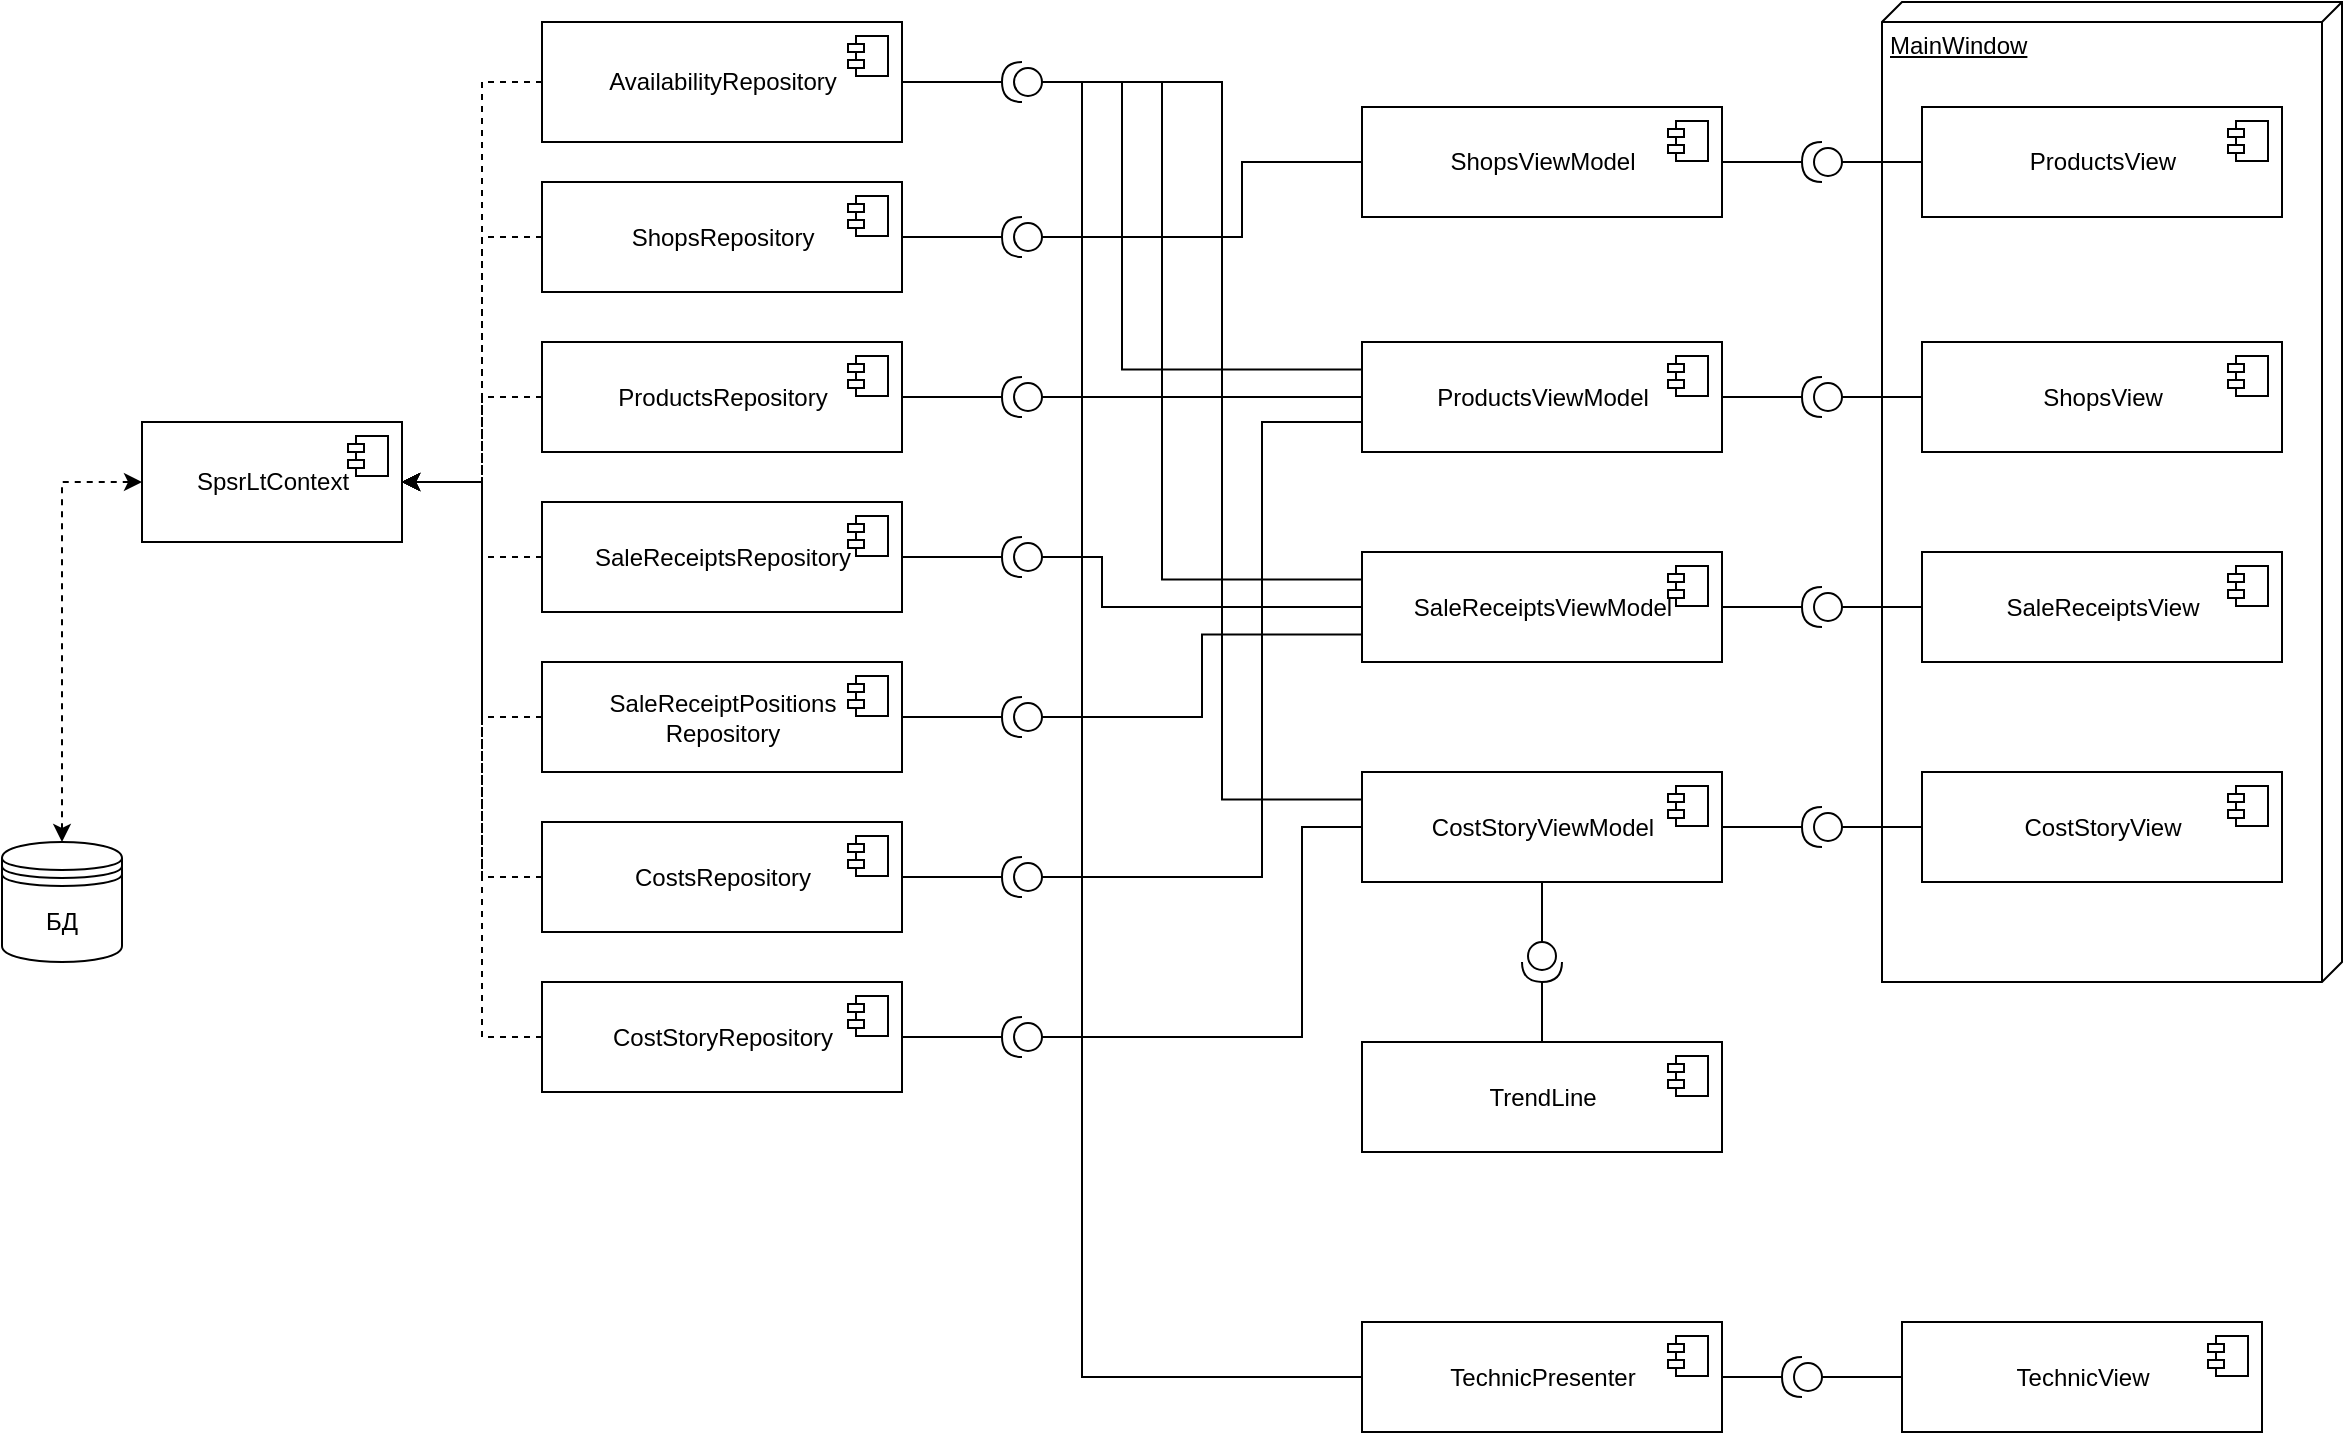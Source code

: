 <mxfile version="18.0.6" type="device"><diagram id="cAFp6scB9ZHnr3vbxid1" name="Страница 1"><mxGraphModel dx="1483" dy="927" grid="1" gridSize="10" guides="1" tooltips="1" connect="1" arrows="1" fold="1" page="1" pageScale="1" pageWidth="827" pageHeight="1169" math="0" shadow="0"><root><mxCell id="0"/><mxCell id="1" parent="0"/><mxCell id="UYl5JBMglmQeXG2_WO-w-1" value="MainWindow" style="verticalAlign=top;align=left;spacingTop=8;spacingLeft=2;spacingRight=12;shape=cube;size=10;direction=south;fontStyle=4;html=1;" vertex="1" parent="1"><mxGeometry x="1000" y="20" width="230" height="490" as="geometry"/></mxCell><mxCell id="v0jWVcCd659Fp_3LrVib-6" style="edgeStyle=orthogonalEdgeStyle;rounded=0;orthogonalLoop=1;jettySize=auto;html=1;exitX=0.5;exitY=0;exitDx=0;exitDy=0;entryX=0;entryY=0.5;entryDx=0;entryDy=0;dashed=1;endArrow=classic;endFill=1;startArrow=classic;startFill=1;" parent="1" source="v0jWVcCd659Fp_3LrVib-5" target="1C4anHPGnGaI00nx966t-7" edge="1"><mxGeometry relative="1" as="geometry"><mxPoint x="160" y="275" as="targetPoint"/></mxGeometry></mxCell><mxCell id="v0jWVcCd659Fp_3LrVib-5" value="БД" style="shape=datastore;whiteSpace=wrap;html=1;" parent="1" vertex="1"><mxGeometry x="60" y="440" width="60" height="60" as="geometry"/></mxCell><mxCell id="1C4anHPGnGaI00nx966t-40" style="edgeStyle=orthogonalEdgeStyle;rounded=0;orthogonalLoop=1;jettySize=auto;html=1;exitX=1;exitY=0.5;exitDx=0;exitDy=0;exitPerimeter=0;entryX=1;entryY=0.5;entryDx=0;entryDy=0;endArrow=none;endFill=0;" parent="1" source="1C4anHPGnGaI00nx966t-4" target="1C4anHPGnGaI00nx966t-9" edge="1"><mxGeometry relative="1" as="geometry"/></mxCell><mxCell id="1C4anHPGnGaI00nx966t-69" style="edgeStyle=orthogonalEdgeStyle;rounded=0;orthogonalLoop=1;jettySize=auto;html=1;exitX=0;exitY=0.5;exitDx=0;exitDy=0;exitPerimeter=0;entryX=0;entryY=0.5;entryDx=0;entryDy=0;endArrow=none;endFill=0;" parent="1" source="1C4anHPGnGaI00nx966t-4" target="1C4anHPGnGaI00nx966t-59" edge="1"><mxGeometry relative="1" as="geometry"><Array as="points"><mxPoint x="600" y="60"/><mxPoint x="600" y="708"/></Array></mxGeometry></mxCell><mxCell id="1C4anHPGnGaI00nx966t-80" style="edgeStyle=orthogonalEdgeStyle;rounded=0;orthogonalLoop=1;jettySize=auto;html=1;exitX=0;exitY=0.5;exitDx=0;exitDy=0;exitPerimeter=0;entryX=0;entryY=0.25;entryDx=0;entryDy=0;endArrow=none;endFill=0;elbow=vertical;" parent="1" source="1C4anHPGnGaI00nx966t-4" target="1C4anHPGnGaI00nx966t-30" edge="1"><mxGeometry relative="1" as="geometry"><Array as="points"><mxPoint x="620" y="60"/><mxPoint x="620" y="204"/></Array></mxGeometry></mxCell><mxCell id="1C4anHPGnGaI00nx966t-82" style="edgeStyle=orthogonalEdgeStyle;rounded=0;orthogonalLoop=1;jettySize=auto;html=1;exitX=0;exitY=0.5;exitDx=0;exitDy=0;exitPerimeter=0;entryX=0;entryY=0.25;entryDx=0;entryDy=0;endArrow=none;endFill=0;elbow=vertical;" parent="1" source="1C4anHPGnGaI00nx966t-4" target="1C4anHPGnGaI00nx966t-36" edge="1"><mxGeometry relative="1" as="geometry"><Array as="points"><mxPoint x="640" y="60"/><mxPoint x="640" y="309"/></Array></mxGeometry></mxCell><mxCell id="1C4anHPGnGaI00nx966t-84" style="edgeStyle=orthogonalEdgeStyle;rounded=0;orthogonalLoop=1;jettySize=auto;html=1;exitX=0;exitY=0.5;exitDx=0;exitDy=0;exitPerimeter=0;entryX=0;entryY=0.25;entryDx=0;entryDy=0;endArrow=none;endFill=0;elbow=vertical;" parent="1" source="1C4anHPGnGaI00nx966t-4" target="1C4anHPGnGaI00nx966t-38" edge="1"><mxGeometry relative="1" as="geometry"><Array as="points"><mxPoint x="670" y="60"/><mxPoint x="670" y="419"/></Array></mxGeometry></mxCell><mxCell id="1C4anHPGnGaI00nx966t-4" value="" style="shape=providedRequiredInterface;html=1;verticalLabelPosition=bottom;sketch=0;flipH=1;" parent="1" vertex="1"><mxGeometry x="560" y="50" width="20" height="20" as="geometry"/></mxCell><mxCell id="1C4anHPGnGaI00nx966t-7" value="SpsrLtContext" style="html=1;dropTarget=0;" parent="1" vertex="1"><mxGeometry x="130" y="230" width="130" height="60" as="geometry"/></mxCell><mxCell id="1C4anHPGnGaI00nx966t-8" value="" style="shape=module;jettyWidth=8;jettyHeight=4;" parent="1C4anHPGnGaI00nx966t-7" vertex="1"><mxGeometry x="1" width="20" height="20" relative="1" as="geometry"><mxPoint x="-27" y="7" as="offset"/></mxGeometry></mxCell><mxCell id="1C4anHPGnGaI00nx966t-23" style="edgeStyle=orthogonalEdgeStyle;rounded=0;orthogonalLoop=1;jettySize=auto;html=1;exitX=0;exitY=0.5;exitDx=0;exitDy=0;entryX=1;entryY=0.5;entryDx=0;entryDy=0;endArrow=classic;endFill=1;dashed=1;" parent="1" source="1C4anHPGnGaI00nx966t-9" target="1C4anHPGnGaI00nx966t-7" edge="1"><mxGeometry relative="1" as="geometry"><Array as="points"><mxPoint x="300" y="60"/><mxPoint x="300" y="260"/></Array></mxGeometry></mxCell><mxCell id="1C4anHPGnGaI00nx966t-9" value="AvailabilityRepository" style="html=1;dropTarget=0;" parent="1" vertex="1"><mxGeometry x="330" y="30" width="180" height="60" as="geometry"/></mxCell><mxCell id="1C4anHPGnGaI00nx966t-10" value="" style="shape=module;jettyWidth=8;jettyHeight=4;" parent="1C4anHPGnGaI00nx966t-9" vertex="1"><mxGeometry x="1" width="20" height="20" relative="1" as="geometry"><mxPoint x="-27" y="7" as="offset"/></mxGeometry></mxCell><mxCell id="1C4anHPGnGaI00nx966t-24" style="edgeStyle=orthogonalEdgeStyle;rounded=0;orthogonalLoop=1;jettySize=auto;html=1;exitX=0;exitY=0.5;exitDx=0;exitDy=0;entryX=1;entryY=0.5;entryDx=0;entryDy=0;dashed=1;endArrow=classic;endFill=1;" parent="1" source="1C4anHPGnGaI00nx966t-11" target="1C4anHPGnGaI00nx966t-7" edge="1"><mxGeometry relative="1" as="geometry"><Array as="points"><mxPoint x="300" y="138"/><mxPoint x="300" y="260"/></Array></mxGeometry></mxCell><mxCell id="1C4anHPGnGaI00nx966t-11" value="ShopsRepository" style="html=1;dropTarget=0;" parent="1" vertex="1"><mxGeometry x="330" y="110" width="180" height="55" as="geometry"/></mxCell><mxCell id="1C4anHPGnGaI00nx966t-12" value="" style="shape=module;jettyWidth=8;jettyHeight=4;" parent="1C4anHPGnGaI00nx966t-11" vertex="1"><mxGeometry x="1" width="20" height="20" relative="1" as="geometry"><mxPoint x="-27" y="7" as="offset"/></mxGeometry></mxCell><mxCell id="1C4anHPGnGaI00nx966t-27" style="edgeStyle=orthogonalEdgeStyle;rounded=0;orthogonalLoop=1;jettySize=auto;html=1;exitX=0;exitY=0.5;exitDx=0;exitDy=0;dashed=1;endArrow=classic;endFill=1;entryX=1;entryY=0.5;entryDx=0;entryDy=0;" parent="1" source="1C4anHPGnGaI00nx966t-13" edge="1" target="1C4anHPGnGaI00nx966t-7"><mxGeometry relative="1" as="geometry"><mxPoint x="280" y="260" as="targetPoint"/><Array as="points"><mxPoint x="300" y="378"/><mxPoint x="300" y="260"/></Array></mxGeometry></mxCell><mxCell id="1C4anHPGnGaI00nx966t-13" value="SaleReceiptPositions&lt;br&gt;Repository" style="html=1;dropTarget=0;" parent="1" vertex="1"><mxGeometry x="330" y="350" width="180" height="55" as="geometry"/></mxCell><mxCell id="1C4anHPGnGaI00nx966t-14" value="" style="shape=module;jettyWidth=8;jettyHeight=4;" parent="1C4anHPGnGaI00nx966t-13" vertex="1"><mxGeometry x="1" width="20" height="20" relative="1" as="geometry"><mxPoint x="-27" y="7" as="offset"/></mxGeometry></mxCell><mxCell id="1C4anHPGnGaI00nx966t-25" style="edgeStyle=orthogonalEdgeStyle;rounded=0;orthogonalLoop=1;jettySize=auto;html=1;exitX=0;exitY=0.5;exitDx=0;exitDy=0;dashed=1;endArrow=classic;endFill=1;entryX=1;entryY=0.5;entryDx=0;entryDy=0;" parent="1" source="1C4anHPGnGaI00nx966t-15" edge="1" target="1C4anHPGnGaI00nx966t-7"><mxGeometry relative="1" as="geometry"><mxPoint x="280" y="260" as="targetPoint"/><Array as="points"><mxPoint x="300" y="218"/><mxPoint x="300" y="260"/></Array></mxGeometry></mxCell><mxCell id="1C4anHPGnGaI00nx966t-15" value="ProductsRepository" style="html=1;dropTarget=0;" parent="1" vertex="1"><mxGeometry x="330" y="190" width="180" height="55" as="geometry"/></mxCell><mxCell id="1C4anHPGnGaI00nx966t-16" value="" style="shape=module;jettyWidth=8;jettyHeight=4;" parent="1C4anHPGnGaI00nx966t-15" vertex="1"><mxGeometry x="1" width="20" height="20" relative="1" as="geometry"><mxPoint x="-27" y="7" as="offset"/></mxGeometry></mxCell><mxCell id="1C4anHPGnGaI00nx966t-28" style="edgeStyle=orthogonalEdgeStyle;rounded=0;orthogonalLoop=1;jettySize=auto;html=1;exitX=0;exitY=0.5;exitDx=0;exitDy=0;entryX=1;entryY=0.5;entryDx=0;entryDy=0;dashed=1;endArrow=classic;endFill=1;" parent="1" source="1C4anHPGnGaI00nx966t-17" target="1C4anHPGnGaI00nx966t-7" edge="1"><mxGeometry relative="1" as="geometry"><Array as="points"><mxPoint x="300" y="458"/><mxPoint x="300" y="260"/></Array></mxGeometry></mxCell><mxCell id="1C4anHPGnGaI00nx966t-17" value="CostsRepository" style="html=1;dropTarget=0;" parent="1" vertex="1"><mxGeometry x="330" y="430" width="180" height="55" as="geometry"/></mxCell><mxCell id="1C4anHPGnGaI00nx966t-18" value="" style="shape=module;jettyWidth=8;jettyHeight=4;" parent="1C4anHPGnGaI00nx966t-17" vertex="1"><mxGeometry x="1" width="20" height="20" relative="1" as="geometry"><mxPoint x="-27" y="7" as="offset"/></mxGeometry></mxCell><mxCell id="1C4anHPGnGaI00nx966t-29" style="edgeStyle=orthogonalEdgeStyle;rounded=0;orthogonalLoop=1;jettySize=auto;html=1;exitX=0;exitY=0.5;exitDx=0;exitDy=0;entryX=1;entryY=0.5;entryDx=0;entryDy=0;dashed=1;endArrow=classic;endFill=1;" parent="1" source="1C4anHPGnGaI00nx966t-19" target="1C4anHPGnGaI00nx966t-7" edge="1"><mxGeometry relative="1" as="geometry"><Array as="points"><mxPoint x="300" y="538"/><mxPoint x="300" y="260"/></Array></mxGeometry></mxCell><mxCell id="1C4anHPGnGaI00nx966t-19" value="CostStoryRepository" style="html=1;dropTarget=0;" parent="1" vertex="1"><mxGeometry x="330" y="510" width="180" height="55" as="geometry"/></mxCell><mxCell id="1C4anHPGnGaI00nx966t-20" value="" style="shape=module;jettyWidth=8;jettyHeight=4;" parent="1C4anHPGnGaI00nx966t-19" vertex="1"><mxGeometry x="1" width="20" height="20" relative="1" as="geometry"><mxPoint x="-27" y="7" as="offset"/></mxGeometry></mxCell><mxCell id="1C4anHPGnGaI00nx966t-26" style="edgeStyle=orthogonalEdgeStyle;rounded=0;orthogonalLoop=1;jettySize=auto;html=1;exitX=0;exitY=0.5;exitDx=0;exitDy=0;entryX=1;entryY=0.5;entryDx=0;entryDy=0;dashed=1;endArrow=classic;endFill=1;" parent="1" source="1C4anHPGnGaI00nx966t-21" target="1C4anHPGnGaI00nx966t-7" edge="1"><mxGeometry relative="1" as="geometry"><Array as="points"><mxPoint x="300" y="298"/><mxPoint x="300" y="260"/></Array></mxGeometry></mxCell><mxCell id="1C4anHPGnGaI00nx966t-21" value="SaleReceiptsRepository" style="html=1;dropTarget=0;" parent="1" vertex="1"><mxGeometry x="330" y="270" width="180" height="55" as="geometry"/></mxCell><mxCell id="1C4anHPGnGaI00nx966t-22" value="" style="shape=module;jettyWidth=8;jettyHeight=4;" parent="1C4anHPGnGaI00nx966t-21" vertex="1"><mxGeometry x="1" width="20" height="20" relative="1" as="geometry"><mxPoint x="-27" y="7" as="offset"/></mxGeometry></mxCell><mxCell id="1C4anHPGnGaI00nx966t-30" value="ProductsViewModel" style="html=1;dropTarget=0;" parent="1" vertex="1"><mxGeometry x="740" y="190" width="180" height="55" as="geometry"/></mxCell><mxCell id="1C4anHPGnGaI00nx966t-31" value="" style="shape=module;jettyWidth=8;jettyHeight=4;" parent="1C4anHPGnGaI00nx966t-30" vertex="1"><mxGeometry x="1" width="20" height="20" relative="1" as="geometry"><mxPoint x="-27" y="7" as="offset"/></mxGeometry></mxCell><mxCell id="1C4anHPGnGaI00nx966t-32" value="ProductsView" style="html=1;dropTarget=0;" parent="1" vertex="1"><mxGeometry x="1020" y="72.5" width="180" height="55" as="geometry"/></mxCell><mxCell id="1C4anHPGnGaI00nx966t-33" value="" style="shape=module;jettyWidth=8;jettyHeight=4;" parent="1C4anHPGnGaI00nx966t-32" vertex="1"><mxGeometry x="1" width="20" height="20" relative="1" as="geometry"><mxPoint x="-27" y="7" as="offset"/></mxGeometry></mxCell><mxCell id="1C4anHPGnGaI00nx966t-34" value="ShopsViewModel" style="html=1;dropTarget=0;" parent="1" vertex="1"><mxGeometry x="740" y="72.5" width="180" height="55" as="geometry"/></mxCell><mxCell id="1C4anHPGnGaI00nx966t-35" value="" style="shape=module;jettyWidth=8;jettyHeight=4;" parent="1C4anHPGnGaI00nx966t-34" vertex="1"><mxGeometry x="1" width="20" height="20" relative="1" as="geometry"><mxPoint x="-27" y="7" as="offset"/></mxGeometry></mxCell><mxCell id="1C4anHPGnGaI00nx966t-36" value="SaleReceiptsViewModel" style="html=1;dropTarget=0;" parent="1" vertex="1"><mxGeometry x="740" y="295" width="180" height="55" as="geometry"/></mxCell><mxCell id="1C4anHPGnGaI00nx966t-37" value="" style="shape=module;jettyWidth=8;jettyHeight=4;" parent="1C4anHPGnGaI00nx966t-36" vertex="1"><mxGeometry x="1" width="20" height="20" relative="1" as="geometry"><mxPoint x="-27" y="7" as="offset"/></mxGeometry></mxCell><mxCell id="1C4anHPGnGaI00nx966t-38" value="CostStoryViewModel" style="html=1;dropTarget=0;" parent="1" vertex="1"><mxGeometry x="740" y="405" width="180" height="55" as="geometry"/></mxCell><mxCell id="1C4anHPGnGaI00nx966t-39" value="" style="shape=module;jettyWidth=8;jettyHeight=4;" parent="1C4anHPGnGaI00nx966t-38" vertex="1"><mxGeometry x="1" width="20" height="20" relative="1" as="geometry"><mxPoint x="-27" y="7" as="offset"/></mxGeometry></mxCell><mxCell id="1C4anHPGnGaI00nx966t-52" style="edgeStyle=orthogonalEdgeStyle;rounded=0;orthogonalLoop=1;jettySize=auto;html=1;exitX=1;exitY=0.5;exitDx=0;exitDy=0;exitPerimeter=0;entryX=1;entryY=0.5;entryDx=0;entryDy=0;endArrow=none;endFill=0;" parent="1" source="1C4anHPGnGaI00nx966t-41" target="1C4anHPGnGaI00nx966t-11" edge="1"><mxGeometry relative="1" as="geometry"/></mxCell><mxCell id="1C4anHPGnGaI00nx966t-68" style="edgeStyle=orthogonalEdgeStyle;rounded=0;orthogonalLoop=1;jettySize=auto;html=1;exitX=0;exitY=0.5;exitDx=0;exitDy=0;exitPerimeter=0;entryX=0;entryY=0.5;entryDx=0;entryDy=0;endArrow=none;endFill=0;" parent="1" source="1C4anHPGnGaI00nx966t-41" target="1C4anHPGnGaI00nx966t-59" edge="1"><mxGeometry relative="1" as="geometry"><Array as="points"><mxPoint x="600" y="138"/><mxPoint x="600" y="708"/></Array></mxGeometry></mxCell><mxCell id="1C4anHPGnGaI00nx966t-70" style="edgeStyle=orthogonalEdgeStyle;rounded=0;orthogonalLoop=1;jettySize=auto;html=1;exitX=0;exitY=0.5;exitDx=0;exitDy=0;exitPerimeter=0;entryX=0;entryY=0.5;entryDx=0;entryDy=0;endArrow=none;endFill=0;" parent="1" source="1C4anHPGnGaI00nx966t-41" target="1C4anHPGnGaI00nx966t-34" edge="1"><mxGeometry relative="1" as="geometry"><Array as="points"><mxPoint x="680" y="138"/><mxPoint x="680" y="100"/></Array></mxGeometry></mxCell><mxCell id="1C4anHPGnGaI00nx966t-41" value="" style="shape=providedRequiredInterface;html=1;verticalLabelPosition=bottom;sketch=0;flipH=1;" parent="1" vertex="1"><mxGeometry x="560" y="127.5" width="20" height="20" as="geometry"/></mxCell><mxCell id="1C4anHPGnGaI00nx966t-51" style="edgeStyle=orthogonalEdgeStyle;rounded=0;orthogonalLoop=1;jettySize=auto;html=1;exitX=1;exitY=0.5;exitDx=0;exitDy=0;exitPerimeter=0;entryX=1;entryY=0.5;entryDx=0;entryDy=0;endArrow=none;endFill=0;" parent="1" source="1C4anHPGnGaI00nx966t-42" target="1C4anHPGnGaI00nx966t-15" edge="1"><mxGeometry relative="1" as="geometry"/></mxCell><mxCell id="1C4anHPGnGaI00nx966t-67" style="edgeStyle=orthogonalEdgeStyle;rounded=0;orthogonalLoop=1;jettySize=auto;html=1;exitX=0;exitY=0.5;exitDx=0;exitDy=0;exitPerimeter=0;entryX=0;entryY=0.5;entryDx=0;entryDy=0;endArrow=none;endFill=0;" parent="1" source="1C4anHPGnGaI00nx966t-42" target="1C4anHPGnGaI00nx966t-59" edge="1"><mxGeometry relative="1" as="geometry"><Array as="points"><mxPoint x="600" y="218"/><mxPoint x="600" y="708"/></Array></mxGeometry></mxCell><mxCell id="1C4anHPGnGaI00nx966t-77" style="edgeStyle=orthogonalEdgeStyle;rounded=0;orthogonalLoop=1;jettySize=auto;elbow=vertical;html=1;exitX=0;exitY=0.5;exitDx=0;exitDy=0;exitPerimeter=0;entryX=0;entryY=0.5;entryDx=0;entryDy=0;endArrow=none;endFill=0;" parent="1" source="1C4anHPGnGaI00nx966t-42" target="1C4anHPGnGaI00nx966t-30" edge="1"><mxGeometry relative="1" as="geometry"/></mxCell><mxCell id="1C4anHPGnGaI00nx966t-42" value="" style="shape=providedRequiredInterface;html=1;verticalLabelPosition=bottom;sketch=0;flipH=1;" parent="1" vertex="1"><mxGeometry x="560" y="207.5" width="20" height="20" as="geometry"/></mxCell><mxCell id="1C4anHPGnGaI00nx966t-50" style="edgeStyle=orthogonalEdgeStyle;rounded=0;orthogonalLoop=1;jettySize=auto;html=1;exitX=1;exitY=0.5;exitDx=0;exitDy=0;exitPerimeter=0;entryX=1;entryY=0.5;entryDx=0;entryDy=0;endArrow=none;endFill=0;" parent="1" source="1C4anHPGnGaI00nx966t-43" target="1C4anHPGnGaI00nx966t-21" edge="1"><mxGeometry relative="1" as="geometry"/></mxCell><mxCell id="1C4anHPGnGaI00nx966t-66" style="edgeStyle=orthogonalEdgeStyle;rounded=0;orthogonalLoop=1;jettySize=auto;html=1;exitX=0;exitY=0.5;exitDx=0;exitDy=0;exitPerimeter=0;entryX=0;entryY=0.5;entryDx=0;entryDy=0;endArrow=none;endFill=0;" parent="1" source="1C4anHPGnGaI00nx966t-43" target="1C4anHPGnGaI00nx966t-59" edge="1"><mxGeometry relative="1" as="geometry"><Array as="points"><mxPoint x="600" y="298"/><mxPoint x="600" y="708"/></Array></mxGeometry></mxCell><mxCell id="1C4anHPGnGaI00nx966t-78" style="edgeStyle=orthogonalEdgeStyle;rounded=0;orthogonalLoop=1;jettySize=auto;html=1;exitX=0;exitY=0.5;exitDx=0;exitDy=0;exitPerimeter=0;entryX=0;entryY=0.5;entryDx=0;entryDy=0;endArrow=none;endFill=0;elbow=vertical;" parent="1" source="1C4anHPGnGaI00nx966t-43" target="1C4anHPGnGaI00nx966t-36" edge="1"><mxGeometry relative="1" as="geometry"><Array as="points"><mxPoint x="610" y="298"/><mxPoint x="610" y="322"/></Array></mxGeometry></mxCell><mxCell id="1C4anHPGnGaI00nx966t-43" value="" style="shape=providedRequiredInterface;html=1;verticalLabelPosition=bottom;sketch=0;flipH=1;" parent="1" vertex="1"><mxGeometry x="560" y="287.5" width="20" height="20" as="geometry"/></mxCell><mxCell id="1C4anHPGnGaI00nx966t-49" style="edgeStyle=orthogonalEdgeStyle;rounded=0;orthogonalLoop=1;jettySize=auto;html=1;exitX=1;exitY=0.5;exitDx=0;exitDy=0;exitPerimeter=0;entryX=1;entryY=0.5;entryDx=0;entryDy=0;endArrow=none;endFill=0;" parent="1" source="1C4anHPGnGaI00nx966t-44" target="1C4anHPGnGaI00nx966t-13" edge="1"><mxGeometry relative="1" as="geometry"/></mxCell><mxCell id="1C4anHPGnGaI00nx966t-65" style="edgeStyle=orthogonalEdgeStyle;rounded=0;orthogonalLoop=1;jettySize=auto;html=1;exitX=0;exitY=0.5;exitDx=0;exitDy=0;exitPerimeter=0;entryX=0;entryY=0.5;entryDx=0;entryDy=0;endArrow=none;endFill=0;" parent="1" source="1C4anHPGnGaI00nx966t-44" target="1C4anHPGnGaI00nx966t-59" edge="1"><mxGeometry relative="1" as="geometry"><Array as="points"><mxPoint x="600" y="378"/><mxPoint x="600" y="708"/></Array></mxGeometry></mxCell><mxCell id="1C4anHPGnGaI00nx966t-81" style="edgeStyle=orthogonalEdgeStyle;rounded=0;orthogonalLoop=1;jettySize=auto;html=1;exitX=0;exitY=0.5;exitDx=0;exitDy=0;exitPerimeter=0;entryX=0;entryY=0.75;entryDx=0;entryDy=0;endArrow=none;endFill=0;elbow=vertical;" parent="1" source="1C4anHPGnGaI00nx966t-44" target="1C4anHPGnGaI00nx966t-36" edge="1"><mxGeometry relative="1" as="geometry"/></mxCell><mxCell id="1C4anHPGnGaI00nx966t-44" value="" style="shape=providedRequiredInterface;html=1;verticalLabelPosition=bottom;sketch=0;flipH=1;" parent="1" vertex="1"><mxGeometry x="560" y="367.5" width="20" height="20" as="geometry"/></mxCell><mxCell id="1C4anHPGnGaI00nx966t-48" style="edgeStyle=orthogonalEdgeStyle;rounded=0;orthogonalLoop=1;jettySize=auto;html=1;exitX=1;exitY=0.5;exitDx=0;exitDy=0;exitPerimeter=0;entryX=1;entryY=0.5;entryDx=0;entryDy=0;endArrow=none;endFill=0;" parent="1" source="1C4anHPGnGaI00nx966t-45" target="1C4anHPGnGaI00nx966t-17" edge="1"><mxGeometry relative="1" as="geometry"/></mxCell><mxCell id="1C4anHPGnGaI00nx966t-64" style="edgeStyle=orthogonalEdgeStyle;rounded=0;orthogonalLoop=1;jettySize=auto;html=1;exitX=0;exitY=0.5;exitDx=0;exitDy=0;exitPerimeter=0;entryX=0;entryY=0.5;entryDx=0;entryDy=0;endArrow=none;endFill=0;" parent="1" source="1C4anHPGnGaI00nx966t-45" target="1C4anHPGnGaI00nx966t-59" edge="1"><mxGeometry relative="1" as="geometry"><Array as="points"><mxPoint x="600" y="458"/><mxPoint x="600" y="708"/></Array></mxGeometry></mxCell><mxCell id="1C4anHPGnGaI00nx966t-79" style="edgeStyle=orthogonalEdgeStyle;rounded=0;orthogonalLoop=1;jettySize=auto;html=1;exitX=0;exitY=0.5;exitDx=0;exitDy=0;exitPerimeter=0;entryX=0;entryY=0.75;entryDx=0;entryDy=0;endArrow=none;endFill=0;elbow=vertical;" parent="1" source="1C4anHPGnGaI00nx966t-45" target="1C4anHPGnGaI00nx966t-30" edge="1"><mxGeometry relative="1" as="geometry"><Array as="points"><mxPoint x="690" y="458"/><mxPoint x="690" y="230"/><mxPoint x="740" y="230"/></Array></mxGeometry></mxCell><mxCell id="1C4anHPGnGaI00nx966t-45" value="" style="shape=providedRequiredInterface;html=1;verticalLabelPosition=bottom;sketch=0;flipH=1;" parent="1" vertex="1"><mxGeometry x="560" y="447.5" width="20" height="20" as="geometry"/></mxCell><mxCell id="1C4anHPGnGaI00nx966t-47" style="edgeStyle=orthogonalEdgeStyle;rounded=0;orthogonalLoop=1;jettySize=auto;html=1;exitX=1;exitY=0.5;exitDx=0;exitDy=0;exitPerimeter=0;entryX=1;entryY=0.5;entryDx=0;entryDy=0;endArrow=none;endFill=0;" parent="1" source="1C4anHPGnGaI00nx966t-46" target="1C4anHPGnGaI00nx966t-19" edge="1"><mxGeometry relative="1" as="geometry"/></mxCell><mxCell id="1C4anHPGnGaI00nx966t-63" style="edgeStyle=orthogonalEdgeStyle;rounded=0;orthogonalLoop=1;jettySize=auto;html=1;exitX=0;exitY=0.5;exitDx=0;exitDy=0;exitPerimeter=0;entryX=0;entryY=0.5;entryDx=0;entryDy=0;endArrow=none;endFill=0;" parent="1" source="1C4anHPGnGaI00nx966t-46" target="1C4anHPGnGaI00nx966t-59" edge="1"><mxGeometry relative="1" as="geometry"><Array as="points"><mxPoint x="600" y="538"/><mxPoint x="600" y="708"/></Array></mxGeometry></mxCell><mxCell id="1C4anHPGnGaI00nx966t-83" style="edgeStyle=orthogonalEdgeStyle;rounded=0;orthogonalLoop=1;jettySize=auto;html=1;exitX=0;exitY=0.5;exitDx=0;exitDy=0;exitPerimeter=0;entryX=0;entryY=0.5;entryDx=0;entryDy=0;endArrow=none;endFill=0;elbow=vertical;" parent="1" source="1C4anHPGnGaI00nx966t-46" target="1C4anHPGnGaI00nx966t-38" edge="1"><mxGeometry relative="1" as="geometry"><Array as="points"><mxPoint x="710" y="538"/><mxPoint x="710" y="432"/></Array></mxGeometry></mxCell><mxCell id="1C4anHPGnGaI00nx966t-46" value="" style="shape=providedRequiredInterface;html=1;verticalLabelPosition=bottom;sketch=0;flipH=1;" parent="1" vertex="1"><mxGeometry x="560" y="527.5" width="20" height="20" as="geometry"/></mxCell><mxCell id="1C4anHPGnGaI00nx966t-53" value="ShopsView" style="html=1;dropTarget=0;" parent="1" vertex="1"><mxGeometry x="1020" y="190" width="180" height="55" as="geometry"/></mxCell><mxCell id="1C4anHPGnGaI00nx966t-54" value="" style="shape=module;jettyWidth=8;jettyHeight=4;" parent="1C4anHPGnGaI00nx966t-53" vertex="1"><mxGeometry x="1" width="20" height="20" relative="1" as="geometry"><mxPoint x="-27" y="7" as="offset"/></mxGeometry></mxCell><mxCell id="1C4anHPGnGaI00nx966t-55" value="SaleReceiptsView" style="html=1;dropTarget=0;" parent="1" vertex="1"><mxGeometry x="1020" y="295" width="180" height="55" as="geometry"/></mxCell><mxCell id="1C4anHPGnGaI00nx966t-56" value="" style="shape=module;jettyWidth=8;jettyHeight=4;" parent="1C4anHPGnGaI00nx966t-55" vertex="1"><mxGeometry x="1" width="20" height="20" relative="1" as="geometry"><mxPoint x="-27" y="7" as="offset"/></mxGeometry></mxCell><mxCell id="1C4anHPGnGaI00nx966t-57" value="CostStoryView" style="html=1;dropTarget=0;" parent="1" vertex="1"><mxGeometry x="1020" y="405" width="180" height="55" as="geometry"/></mxCell><mxCell id="1C4anHPGnGaI00nx966t-58" value="" style="shape=module;jettyWidth=8;jettyHeight=4;" parent="1C4anHPGnGaI00nx966t-57" vertex="1"><mxGeometry x="1" width="20" height="20" relative="1" as="geometry"><mxPoint x="-27" y="7" as="offset"/></mxGeometry></mxCell><mxCell id="1C4anHPGnGaI00nx966t-59" value="TechnicPresenter" style="html=1;dropTarget=0;" parent="1" vertex="1"><mxGeometry x="740" y="680" width="180" height="55" as="geometry"/></mxCell><mxCell id="1C4anHPGnGaI00nx966t-60" value="" style="shape=module;jettyWidth=8;jettyHeight=4;" parent="1C4anHPGnGaI00nx966t-59" vertex="1"><mxGeometry x="1" width="20" height="20" relative="1" as="geometry"><mxPoint x="-27" y="7" as="offset"/></mxGeometry></mxCell><mxCell id="1C4anHPGnGaI00nx966t-61" value="TechnicView" style="html=1;dropTarget=0;" parent="1" vertex="1"><mxGeometry x="1010" y="680" width="180" height="55" as="geometry"/></mxCell><mxCell id="1C4anHPGnGaI00nx966t-62" value="" style="shape=module;jettyWidth=8;jettyHeight=4;" parent="1C4anHPGnGaI00nx966t-61" vertex="1"><mxGeometry x="1" width="20" height="20" relative="1" as="geometry"><mxPoint x="-27" y="7" as="offset"/></mxGeometry></mxCell><mxCell id="1C4anHPGnGaI00nx966t-71" value="TrendLine" style="html=1;dropTarget=0;" parent="1" vertex="1"><mxGeometry x="740" y="540" width="180" height="55" as="geometry"/></mxCell><mxCell id="1C4anHPGnGaI00nx966t-72" value="" style="shape=module;jettyWidth=8;jettyHeight=4;" parent="1C4anHPGnGaI00nx966t-71" vertex="1"><mxGeometry x="1" width="20" height="20" relative="1" as="geometry"><mxPoint x="-27" y="7" as="offset"/></mxGeometry></mxCell><mxCell id="1C4anHPGnGaI00nx966t-85" style="edgeStyle=orthogonalEdgeStyle;rounded=0;orthogonalLoop=1;jettySize=auto;html=1;exitX=1;exitY=0.5;exitDx=0;exitDy=0;exitPerimeter=0;entryX=1;entryY=0.5;entryDx=0;entryDy=0;endArrow=none;endFill=0;elbow=vertical;" parent="1" source="1C4anHPGnGaI00nx966t-73" target="1C4anHPGnGaI00nx966t-59" edge="1"><mxGeometry relative="1" as="geometry"/></mxCell><mxCell id="1C4anHPGnGaI00nx966t-86" style="edgeStyle=orthogonalEdgeStyle;rounded=0;orthogonalLoop=1;jettySize=auto;html=1;exitX=0;exitY=0.5;exitDx=0;exitDy=0;exitPerimeter=0;entryX=0;entryY=0.5;entryDx=0;entryDy=0;endArrow=none;endFill=0;elbow=vertical;" parent="1" source="1C4anHPGnGaI00nx966t-73" target="1C4anHPGnGaI00nx966t-61" edge="1"><mxGeometry relative="1" as="geometry"/></mxCell><mxCell id="1C4anHPGnGaI00nx966t-73" value="" style="shape=providedRequiredInterface;html=1;verticalLabelPosition=bottom;sketch=0;flipH=1;" parent="1" vertex="1"><mxGeometry x="950" y="697.5" width="20" height="20" as="geometry"/></mxCell><mxCell id="1C4anHPGnGaI00nx966t-75" style="edgeStyle=elbowEdgeStyle;rounded=0;orthogonalLoop=1;jettySize=auto;elbow=vertical;html=1;exitX=1;exitY=0.5;exitDx=0;exitDy=0;exitPerimeter=0;entryX=0.5;entryY=0;entryDx=0;entryDy=0;endArrow=none;endFill=0;" parent="1" source="1C4anHPGnGaI00nx966t-74" target="1C4anHPGnGaI00nx966t-71" edge="1"><mxGeometry relative="1" as="geometry"/></mxCell><mxCell id="1C4anHPGnGaI00nx966t-76" style="edgeStyle=elbowEdgeStyle;rounded=0;orthogonalLoop=1;jettySize=auto;elbow=vertical;html=1;exitX=0;exitY=0.5;exitDx=0;exitDy=0;exitPerimeter=0;entryX=0.5;entryY=1;entryDx=0;entryDy=0;endArrow=none;endFill=0;" parent="1" source="1C4anHPGnGaI00nx966t-74" target="1C4anHPGnGaI00nx966t-38" edge="1"><mxGeometry relative="1" as="geometry"/></mxCell><mxCell id="1C4anHPGnGaI00nx966t-74" value="" style="shape=providedRequiredInterface;html=1;verticalLabelPosition=bottom;sketch=0;flipH=1;direction=south;" parent="1" vertex="1"><mxGeometry x="820" y="490" width="20" height="20" as="geometry"/></mxCell><mxCell id="1C4anHPGnGaI00nx966t-97" style="edgeStyle=orthogonalEdgeStyle;rounded=0;orthogonalLoop=1;jettySize=auto;html=1;exitX=1;exitY=0.5;exitDx=0;exitDy=0;exitPerimeter=0;entryX=1;entryY=0.5;entryDx=0;entryDy=0;endArrow=none;endFill=0;elbow=vertical;" parent="1" source="1C4anHPGnGaI00nx966t-87" target="1C4anHPGnGaI00nx966t-38" edge="1"><mxGeometry relative="1" as="geometry"/></mxCell><mxCell id="1C4anHPGnGaI00nx966t-98" style="edgeStyle=orthogonalEdgeStyle;rounded=0;orthogonalLoop=1;jettySize=auto;html=1;exitX=0;exitY=0.5;exitDx=0;exitDy=0;exitPerimeter=0;entryX=0;entryY=0.5;entryDx=0;entryDy=0;endArrow=none;endFill=0;elbow=vertical;" parent="1" source="1C4anHPGnGaI00nx966t-87" target="1C4anHPGnGaI00nx966t-57" edge="1"><mxGeometry relative="1" as="geometry"/></mxCell><mxCell id="1C4anHPGnGaI00nx966t-87" value="" style="shape=providedRequiredInterface;html=1;verticalLabelPosition=bottom;sketch=0;flipH=1;" parent="1" vertex="1"><mxGeometry x="960" y="422.5" width="20" height="20" as="geometry"/></mxCell><mxCell id="1C4anHPGnGaI00nx966t-95" style="edgeStyle=orthogonalEdgeStyle;rounded=0;orthogonalLoop=1;jettySize=auto;html=1;exitX=1;exitY=0.5;exitDx=0;exitDy=0;exitPerimeter=0;entryX=1;entryY=0.5;entryDx=0;entryDy=0;endArrow=none;endFill=0;elbow=vertical;" parent="1" source="1C4anHPGnGaI00nx966t-88" target="1C4anHPGnGaI00nx966t-36" edge="1"><mxGeometry relative="1" as="geometry"/></mxCell><mxCell id="1C4anHPGnGaI00nx966t-96" style="edgeStyle=orthogonalEdgeStyle;rounded=0;orthogonalLoop=1;jettySize=auto;html=1;exitX=0;exitY=0.5;exitDx=0;exitDy=0;exitPerimeter=0;entryX=0;entryY=0.5;entryDx=0;entryDy=0;endArrow=none;endFill=0;elbow=vertical;" parent="1" source="1C4anHPGnGaI00nx966t-88" target="1C4anHPGnGaI00nx966t-55" edge="1"><mxGeometry relative="1" as="geometry"/></mxCell><mxCell id="1C4anHPGnGaI00nx966t-88" value="" style="shape=providedRequiredInterface;html=1;verticalLabelPosition=bottom;sketch=0;flipH=1;" parent="1" vertex="1"><mxGeometry x="960" y="312.5" width="20" height="20" as="geometry"/></mxCell><mxCell id="1C4anHPGnGaI00nx966t-93" style="edgeStyle=orthogonalEdgeStyle;rounded=0;orthogonalLoop=1;jettySize=auto;html=1;exitX=1;exitY=0.5;exitDx=0;exitDy=0;exitPerimeter=0;entryX=1;entryY=0.5;entryDx=0;entryDy=0;endArrow=none;endFill=0;elbow=vertical;" parent="1" source="1C4anHPGnGaI00nx966t-89" target="1C4anHPGnGaI00nx966t-30" edge="1"><mxGeometry relative="1" as="geometry"/></mxCell><mxCell id="1C4anHPGnGaI00nx966t-94" style="edgeStyle=orthogonalEdgeStyle;rounded=0;orthogonalLoop=1;jettySize=auto;html=1;exitX=0;exitY=0.5;exitDx=0;exitDy=0;exitPerimeter=0;entryX=0;entryY=0.5;entryDx=0;entryDy=0;endArrow=none;endFill=0;elbow=vertical;" parent="1" source="1C4anHPGnGaI00nx966t-89" target="1C4anHPGnGaI00nx966t-53" edge="1"><mxGeometry relative="1" as="geometry"/></mxCell><mxCell id="1C4anHPGnGaI00nx966t-89" value="" style="shape=providedRequiredInterface;html=1;verticalLabelPosition=bottom;sketch=0;flipH=1;" parent="1" vertex="1"><mxGeometry x="960" y="207.5" width="20" height="20" as="geometry"/></mxCell><mxCell id="1C4anHPGnGaI00nx966t-91" style="edgeStyle=orthogonalEdgeStyle;rounded=0;orthogonalLoop=1;jettySize=auto;html=1;exitX=1;exitY=0.5;exitDx=0;exitDy=0;exitPerimeter=0;entryX=1;entryY=0.5;entryDx=0;entryDy=0;endArrow=none;endFill=0;elbow=vertical;" parent="1" source="1C4anHPGnGaI00nx966t-90" target="1C4anHPGnGaI00nx966t-34" edge="1"><mxGeometry relative="1" as="geometry"/></mxCell><mxCell id="1C4anHPGnGaI00nx966t-92" style="edgeStyle=orthogonalEdgeStyle;rounded=0;orthogonalLoop=1;jettySize=auto;html=1;exitX=0;exitY=0.5;exitDx=0;exitDy=0;exitPerimeter=0;entryX=0;entryY=0.5;entryDx=0;entryDy=0;endArrow=none;endFill=0;elbow=vertical;" parent="1" source="1C4anHPGnGaI00nx966t-90" target="1C4anHPGnGaI00nx966t-32" edge="1"><mxGeometry relative="1" as="geometry"/></mxCell><mxCell id="1C4anHPGnGaI00nx966t-90" value="" style="shape=providedRequiredInterface;html=1;verticalLabelPosition=bottom;sketch=0;flipH=1;" parent="1" vertex="1"><mxGeometry x="960" y="90" width="20" height="20" as="geometry"/></mxCell></root></mxGraphModel></diagram></mxfile>